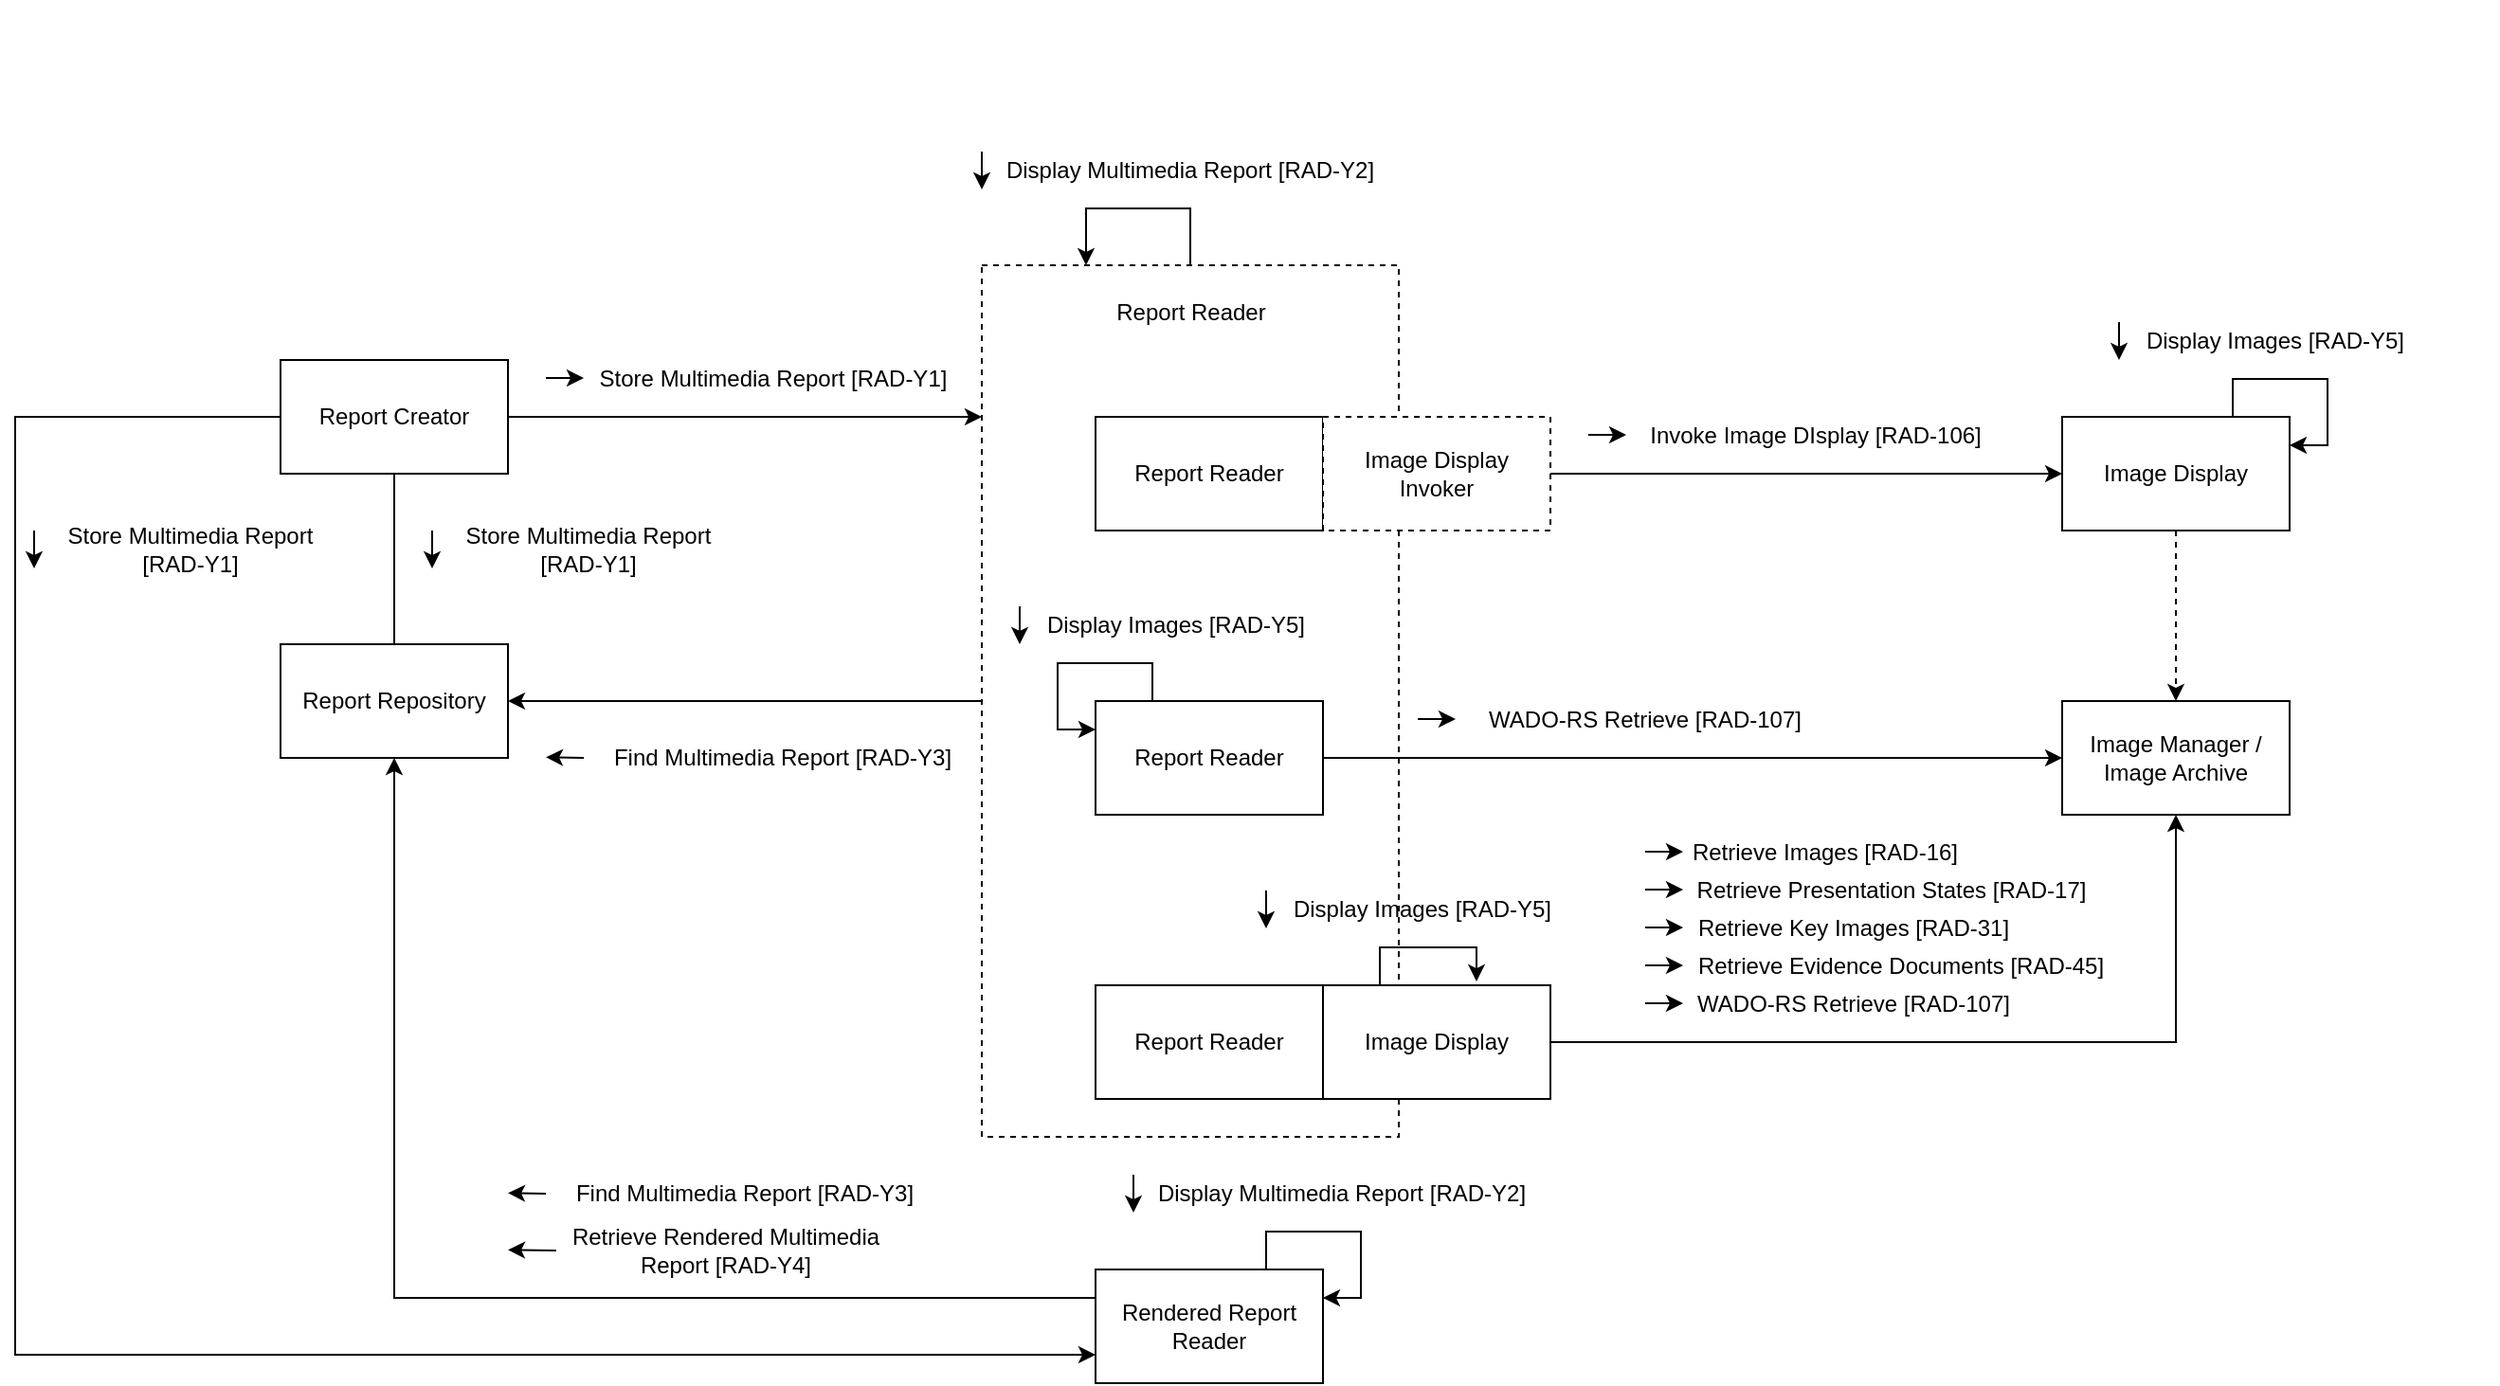 <mxfile version="16.5.1" type="device"><diagram id="ha8l6EJabhbCczOTI_yp" name="SingleReportReader"><mxGraphModel dx="1359" dy="757" grid="1" gridSize="10" guides="1" tooltips="1" connect="1" arrows="1" fold="1" page="1" pageScale="1" pageWidth="850" pageHeight="1100" math="0" shadow="0"><root><mxCell id="0"/><mxCell id="1" parent="0"/><mxCell id="gI6C1-LNYqZRYp0VZIib-60" style="edgeStyle=orthogonalEdgeStyle;rounded=0;orthogonalLoop=1;jettySize=auto;html=1;entryX=1;entryY=0.5;entryDx=0;entryDy=0;" parent="1" source="gI6C1-LNYqZRYp0VZIib-57" target="cAq2ssSAJv_AFR9RzJ-P-7" edge="1"><mxGeometry relative="1" as="geometry"/></mxCell><mxCell id="gI6C1-LNYqZRYp0VZIib-57" value="" style="rounded=0;whiteSpace=wrap;html=1;dashed=1;" parent="1" vertex="1"><mxGeometry x="540" y="230" width="220" height="460" as="geometry"/></mxCell><mxCell id="cAq2ssSAJv_AFR9RzJ-P-6" value="Report Reader" style="rounded=0;whiteSpace=wrap;html=1;" parent="1" vertex="1"><mxGeometry x="600" y="310" width="120" height="60" as="geometry"/></mxCell><mxCell id="cAq2ssSAJv_AFR9RzJ-P-46" value="" style="group" parent="1" vertex="1" connectable="0"><mxGeometry x="540" y="170" width="200" height="20" as="geometry"/></mxCell><mxCell id="cAq2ssSAJv_AFR9RzJ-P-47" value="Display Multimedia Report [RAD-Y2]" style="text;html=1;strokeColor=none;fillColor=none;align=center;verticalAlign=middle;whiteSpace=wrap;rounded=0;" parent="cAq2ssSAJv_AFR9RzJ-P-46" vertex="1"><mxGeometry x="10" width="200" height="20" as="geometry"/></mxCell><mxCell id="cAq2ssSAJv_AFR9RzJ-P-48" value="" style="endArrow=classic;html=1;" parent="cAq2ssSAJv_AFR9RzJ-P-46" edge="1"><mxGeometry width="50" height="50" relative="1" as="geometry"><mxPoint as="sourcePoint"/><mxPoint y="20" as="targetPoint"/></mxGeometry></mxCell><mxCell id="cAq2ssSAJv_AFR9RzJ-P-64" value="Image Manager / Image Archive" style="rounded=0;whiteSpace=wrap;html=1;" parent="1" vertex="1"><mxGeometry x="1110" y="460" width="120" height="60" as="geometry"/></mxCell><mxCell id="gI6C1-LNYqZRYp0VZIib-67" style="edgeStyle=orthogonalEdgeStyle;rounded=0;orthogonalLoop=1;jettySize=auto;html=1;entryX=0.5;entryY=0;entryDx=0;entryDy=0;dashed=1;" parent="1" source="cAq2ssSAJv_AFR9RzJ-P-73" target="cAq2ssSAJv_AFR9RzJ-P-64" edge="1"><mxGeometry relative="1" as="geometry"/></mxCell><mxCell id="cAq2ssSAJv_AFR9RzJ-P-73" value="Image Display" style="rounded=0;whiteSpace=wrap;html=1;" parent="1" vertex="1"><mxGeometry x="1110" y="310" width="120" height="60" as="geometry"/></mxCell><mxCell id="gI6C1-LNYqZRYp0VZIib-4" style="edgeStyle=orthogonalEdgeStyle;rounded=0;orthogonalLoop=1;jettySize=auto;html=1;exitX=1;exitY=0.5;exitDx=0;exitDy=0;entryX=0;entryY=0.5;entryDx=0;entryDy=0;" parent="1" source="gI6C1-LNYqZRYp0VZIib-1" target="cAq2ssSAJv_AFR9RzJ-P-73" edge="1"><mxGeometry relative="1" as="geometry"/></mxCell><mxCell id="gI6C1-LNYqZRYp0VZIib-1" value="Image Display Invoker" style="rounded=0;whiteSpace=wrap;html=1;dashed=1;" parent="1" vertex="1"><mxGeometry x="720" y="310" width="120" height="60" as="geometry"/></mxCell><mxCell id="gI6C1-LNYqZRYp0VZIib-3" value="" style="group" parent="1" vertex="1" connectable="0"><mxGeometry x="860" y="310" width="220" height="20" as="geometry"/></mxCell><mxCell id="cAq2ssSAJv_AFR9RzJ-P-77" value="Invoke Image DIsplay [RAD-106]" style="text;html=1;strokeColor=none;fillColor=none;align=center;verticalAlign=middle;whiteSpace=wrap;rounded=0;" parent="gI6C1-LNYqZRYp0VZIib-3" vertex="1"><mxGeometry x="20" width="200" height="20" as="geometry"/></mxCell><mxCell id="gI6C1-LNYqZRYp0VZIib-2" value="" style="endArrow=classic;html=1;" parent="gI6C1-LNYqZRYp0VZIib-3" edge="1"><mxGeometry width="50" height="50" relative="1" as="geometry"><mxPoint y="9.5" as="sourcePoint"/><mxPoint x="20" y="9.5" as="targetPoint"/></mxGeometry></mxCell><mxCell id="gI6C1-LNYqZRYp0VZIib-14" style="edgeStyle=orthogonalEdgeStyle;rounded=0;orthogonalLoop=1;jettySize=auto;html=1;exitX=1;exitY=0.5;exitDx=0;exitDy=0;entryX=0;entryY=0.5;entryDx=0;entryDy=0;" parent="1" source="gI6C1-LNYqZRYp0VZIib-5" target="cAq2ssSAJv_AFR9RzJ-P-64" edge="1"><mxGeometry relative="1" as="geometry"/></mxCell><mxCell id="gI6C1-LNYqZRYp0VZIib-5" value="Report Reader" style="rounded=0;whiteSpace=wrap;html=1;" parent="1" vertex="1"><mxGeometry x="600" y="460" width="120" height="60" as="geometry"/></mxCell><mxCell id="gI6C1-LNYqZRYp0VZIib-15" value="" style="group" parent="1" vertex="1" connectable="0"><mxGeometry x="770" y="460" width="220" height="20" as="geometry"/></mxCell><mxCell id="gI6C1-LNYqZRYp0VZIib-16" value="WADO-RS Retrieve [RAD-107]" style="text;html=1;strokeColor=none;fillColor=none;align=center;verticalAlign=middle;whiteSpace=wrap;rounded=0;" parent="gI6C1-LNYqZRYp0VZIib-15" vertex="1"><mxGeometry x="20" width="200" height="20" as="geometry"/></mxCell><mxCell id="gI6C1-LNYqZRYp0VZIib-17" value="" style="endArrow=classic;html=1;" parent="gI6C1-LNYqZRYp0VZIib-15" edge="1"><mxGeometry width="50" height="50" relative="1" as="geometry"><mxPoint y="9.5" as="sourcePoint"/><mxPoint x="20" y="9.5" as="targetPoint"/></mxGeometry></mxCell><mxCell id="gI6C1-LNYqZRYp0VZIib-18" value="Report Reader" style="rounded=0;whiteSpace=wrap;html=1;" parent="1" vertex="1"><mxGeometry x="600" y="610" width="120" height="60" as="geometry"/></mxCell><mxCell id="gI6C1-LNYqZRYp0VZIib-24" style="edgeStyle=orthogonalEdgeStyle;rounded=0;orthogonalLoop=1;jettySize=auto;html=1;exitX=1;exitY=0.5;exitDx=0;exitDy=0;entryX=0.5;entryY=1;entryDx=0;entryDy=0;" parent="1" source="gI6C1-LNYqZRYp0VZIib-25" target="cAq2ssSAJv_AFR9RzJ-P-64" edge="1"><mxGeometry relative="1" as="geometry"><mxPoint x="1110" y="640" as="targetPoint"/></mxGeometry></mxCell><mxCell id="gI6C1-LNYqZRYp0VZIib-25" value="Image Display" style="rounded=0;whiteSpace=wrap;html=1;" parent="1" vertex="1"><mxGeometry x="720" y="610" width="120" height="60" as="geometry"/></mxCell><mxCell id="gI6C1-LNYqZRYp0VZIib-29" value="" style="group" parent="1" vertex="1" connectable="0"><mxGeometry x="890" y="570" width="250" height="40" as="geometry"/></mxCell><mxCell id="gI6C1-LNYqZRYp0VZIib-30" value="Retrieve Key Images [RAD-31]" style="text;html=1;strokeColor=none;fillColor=none;align=center;verticalAlign=middle;whiteSpace=wrap;rounded=0;" parent="gI6C1-LNYqZRYp0VZIib-29" vertex="1"><mxGeometry x="10" width="200" height="20" as="geometry"/></mxCell><mxCell id="gI6C1-LNYqZRYp0VZIib-31" value="" style="endArrow=classic;html=1;" parent="gI6C1-LNYqZRYp0VZIib-29" edge="1"><mxGeometry width="50" height="50" relative="1" as="geometry"><mxPoint y="9.5" as="sourcePoint"/><mxPoint x="20" y="9.5" as="targetPoint"/></mxGeometry></mxCell><mxCell id="gI6C1-LNYqZRYp0VZIib-32" value="" style="group" parent="gI6C1-LNYqZRYp0VZIib-29" vertex="1" connectable="0"><mxGeometry y="20" width="250" height="20" as="geometry"/></mxCell><mxCell id="gI6C1-LNYqZRYp0VZIib-33" value="Retrieve Evidence Documents [RAD-45]" style="text;html=1;strokeColor=none;fillColor=none;align=center;verticalAlign=middle;whiteSpace=wrap;rounded=0;" parent="gI6C1-LNYqZRYp0VZIib-32" vertex="1"><mxGeometry x="20" width="230" height="20" as="geometry"/></mxCell><mxCell id="gI6C1-LNYqZRYp0VZIib-34" value="" style="endArrow=classic;html=1;" parent="gI6C1-LNYqZRYp0VZIib-32" edge="1"><mxGeometry width="50" height="50" relative="1" as="geometry"><mxPoint y="9.5" as="sourcePoint"/><mxPoint x="20" y="9.5" as="targetPoint"/></mxGeometry></mxCell><mxCell id="gI6C1-LNYqZRYp0VZIib-35" value="" style="group" parent="1" vertex="1" connectable="0"><mxGeometry x="890" y="610" width="250" height="20" as="geometry"/></mxCell><mxCell id="gI6C1-LNYqZRYp0VZIib-36" value="WADO-RS Retrieve [RAD-107]" style="text;html=1;strokeColor=none;fillColor=none;align=center;verticalAlign=middle;whiteSpace=wrap;rounded=0;" parent="gI6C1-LNYqZRYp0VZIib-35" vertex="1"><mxGeometry x="10" width="200" height="20" as="geometry"/></mxCell><mxCell id="gI6C1-LNYqZRYp0VZIib-37" value="" style="endArrow=classic;html=1;" parent="gI6C1-LNYqZRYp0VZIib-35" edge="1"><mxGeometry width="50" height="50" relative="1" as="geometry"><mxPoint y="9.5" as="sourcePoint"/><mxPoint x="20" y="9.5" as="targetPoint"/></mxGeometry></mxCell><mxCell id="gI6C1-LNYqZRYp0VZIib-50" value="" style="group" parent="1" vertex="1" connectable="0"><mxGeometry x="310" y="480" width="210" height="20" as="geometry"/></mxCell><mxCell id="gI6C1-LNYqZRYp0VZIib-48" value="" style="endArrow=classic;html=1;" parent="gI6C1-LNYqZRYp0VZIib-50" edge="1"><mxGeometry width="50" height="50" relative="1" as="geometry"><mxPoint x="20" y="10" as="sourcePoint"/><mxPoint y="9.66" as="targetPoint"/></mxGeometry></mxCell><mxCell id="gI6C1-LNYqZRYp0VZIib-52" value="" style="group" parent="1" vertex="1" connectable="0"><mxGeometry x="200" y="90" width="340" height="460" as="geometry"/></mxCell><mxCell id="gI6C1-LNYqZRYp0VZIib-49" value="Find Multimedia Report [RAD-Y3]" style="text;html=1;strokeColor=none;fillColor=none;align=center;verticalAlign=middle;whiteSpace=wrap;rounded=0;" parent="gI6C1-LNYqZRYp0VZIib-52" vertex="1"><mxGeometry x="140" y="390" width="190" height="20" as="geometry"/></mxCell><mxCell id="cAq2ssSAJv_AFR9RzJ-P-7" value="Report Repository" style="rounded=0;whiteSpace=wrap;html=1;" parent="gI6C1-LNYqZRYp0VZIib-52" vertex="1"><mxGeometry x="-30" y="340" width="120" height="60" as="geometry"/></mxCell><mxCell id="cAq2ssSAJv_AFR9RzJ-P-4" value="Report Creator" style="rounded=0;whiteSpace=wrap;html=1;" parent="gI6C1-LNYqZRYp0VZIib-52" vertex="1"><mxGeometry x="-30" y="190" width="120" height="60" as="geometry"/></mxCell><mxCell id="cAq2ssSAJv_AFR9RzJ-P-43" style="edgeStyle=orthogonalEdgeStyle;rounded=0;orthogonalLoop=1;jettySize=auto;html=1;entryX=0.5;entryY=0;entryDx=0;entryDy=0;endArrow=none;endFill=0;" parent="gI6C1-LNYqZRYp0VZIib-52" source="cAq2ssSAJv_AFR9RzJ-P-4" target="cAq2ssSAJv_AFR9RzJ-P-7" edge="1"><mxGeometry relative="1" as="geometry"/></mxCell><mxCell id="7n9qlJq3Zm-A0iWPdPEW-2" value="" style="group" parent="gI6C1-LNYqZRYp0VZIib-52" vertex="1" connectable="0"><mxGeometry x="110" y="190" width="220" height="20" as="geometry"/></mxCell><mxCell id="7n9qlJq3Zm-A0iWPdPEW-3" value="Store Multimedia Report [RAD-Y1]" style="text;html=1;strokeColor=none;fillColor=none;align=center;verticalAlign=middle;whiteSpace=wrap;rounded=0;" parent="7n9qlJq3Zm-A0iWPdPEW-2" vertex="1"><mxGeometry x="20" width="200" height="20" as="geometry"/></mxCell><mxCell id="7n9qlJq3Zm-A0iWPdPEW-4" value="" style="endArrow=classic;html=1;" parent="7n9qlJq3Zm-A0iWPdPEW-2" edge="1"><mxGeometry width="50" height="50" relative="1" as="geometry"><mxPoint y="9.5" as="sourcePoint"/><mxPoint x="20" y="9.5" as="targetPoint"/></mxGeometry></mxCell><mxCell id="gI6C1-LNYqZRYp0VZIib-38" value="" style="group" parent="gI6C1-LNYqZRYp0VZIib-52" vertex="1" connectable="0"><mxGeometry x="50" y="280" width="200" height="20" as="geometry"/></mxCell><mxCell id="gI6C1-LNYqZRYp0VZIib-39" value="Store Multimedia Report [RAD-Y1]" style="text;html=1;strokeColor=none;fillColor=none;align=center;verticalAlign=middle;whiteSpace=wrap;rounded=0;" parent="gI6C1-LNYqZRYp0VZIib-38" vertex="1"><mxGeometry x="5" width="155" height="20" as="geometry"/></mxCell><mxCell id="gI6C1-LNYqZRYp0VZIib-40" value="" style="endArrow=classic;html=1;" parent="gI6C1-LNYqZRYp0VZIib-38" edge="1"><mxGeometry width="50" height="50" relative="1" as="geometry"><mxPoint as="sourcePoint"/><mxPoint y="20" as="targetPoint"/></mxGeometry></mxCell><mxCell id="gI6C1-LNYqZRYp0VZIib-59" value="Report Reader" style="text;html=1;strokeColor=none;fillColor=none;align=center;verticalAlign=middle;whiteSpace=wrap;rounded=0;dashed=1;" parent="1" vertex="1"><mxGeometry x="592.5" y="240" width="115" height="30" as="geometry"/></mxCell><mxCell id="gI6C1-LNYqZRYp0VZIib-69" value="" style="group" parent="1" vertex="1" connectable="0"><mxGeometry x="890" y="530" width="250" height="20" as="geometry"/></mxCell><mxCell id="gI6C1-LNYqZRYp0VZIib-70" value="Retrieve Images [RAD-16]" style="text;html=1;strokeColor=none;fillColor=none;align=center;verticalAlign=middle;whiteSpace=wrap;rounded=0;" parent="gI6C1-LNYqZRYp0VZIib-69" vertex="1"><mxGeometry x="10" width="170" height="20" as="geometry"/></mxCell><mxCell id="gI6C1-LNYqZRYp0VZIib-71" value="" style="endArrow=classic;html=1;" parent="gI6C1-LNYqZRYp0VZIib-69" edge="1"><mxGeometry width="50" height="50" relative="1" as="geometry"><mxPoint y="9.5" as="sourcePoint"/><mxPoint x="20" y="9.5" as="targetPoint"/></mxGeometry></mxCell><mxCell id="DvoIIngaYniqfJwEpeaO-2" style="edgeStyle=orthogonalEdgeStyle;rounded=0;orthogonalLoop=1;jettySize=auto;html=1;exitX=0.5;exitY=0;exitDx=0;exitDy=0;entryX=0.25;entryY=0;entryDx=0;entryDy=0;" parent="1" source="gI6C1-LNYqZRYp0VZIib-57" target="gI6C1-LNYqZRYp0VZIib-57" edge="1"><mxGeometry relative="1" as="geometry"><mxPoint x="690" y="205" as="sourcePoint"/><mxPoint x="780" y="230" as="targetPoint"/><Array as="points"><mxPoint x="650" y="200"/><mxPoint x="595" y="200"/></Array></mxGeometry></mxCell><mxCell id="DvoIIngaYniqfJwEpeaO-3" value="" style="group" parent="1" vertex="1" connectable="0"><mxGeometry x="560" y="410" width="200" height="20" as="geometry"/></mxCell><mxCell id="DvoIIngaYniqfJwEpeaO-4" value="Display Images [RAD-Y5]" style="text;html=1;strokeColor=none;fillColor=none;align=center;verticalAlign=middle;whiteSpace=wrap;rounded=0;" parent="DvoIIngaYniqfJwEpeaO-3" vertex="1"><mxGeometry x="10" width="145" height="20" as="geometry"/></mxCell><mxCell id="DvoIIngaYniqfJwEpeaO-5" value="" style="endArrow=classic;html=1;" parent="DvoIIngaYniqfJwEpeaO-3" edge="1"><mxGeometry width="50" height="50" relative="1" as="geometry"><mxPoint as="sourcePoint"/><mxPoint y="20" as="targetPoint"/></mxGeometry></mxCell><mxCell id="7n9qlJq3Zm-A0iWPdPEW-1" style="edgeStyle=orthogonalEdgeStyle;rounded=0;orthogonalLoop=1;jettySize=auto;html=1;" parent="1" source="cAq2ssSAJv_AFR9RzJ-P-4" edge="1"><mxGeometry relative="1" as="geometry"><mxPoint x="540" y="310" as="targetPoint"/></mxGeometry></mxCell><mxCell id="7n9qlJq3Zm-A0iWPdPEW-13" style="edgeStyle=orthogonalEdgeStyle;rounded=0;orthogonalLoop=1;jettySize=auto;html=1;entryX=0.5;entryY=1;entryDx=0;entryDy=0;exitX=0;exitY=0.25;exitDx=0;exitDy=0;" parent="1" source="7n9qlJq3Zm-A0iWPdPEW-5" target="cAq2ssSAJv_AFR9RzJ-P-7" edge="1"><mxGeometry relative="1" as="geometry"/></mxCell><mxCell id="7n9qlJq3Zm-A0iWPdPEW-5" value="Rendered Report Reader" style="rounded=0;whiteSpace=wrap;html=1;" parent="1" vertex="1"><mxGeometry x="600" y="760" width="120" height="60" as="geometry"/></mxCell><mxCell id="7n9qlJq3Zm-A0iWPdPEW-6" style="edgeStyle=orthogonalEdgeStyle;rounded=0;orthogonalLoop=1;jettySize=auto;html=1;entryX=0;entryY=0.75;entryDx=0;entryDy=0;" parent="1" source="cAq2ssSAJv_AFR9RzJ-P-4" target="7n9qlJq3Zm-A0iWPdPEW-5" edge="1"><mxGeometry relative="1" as="geometry"><Array as="points"><mxPoint x="30" y="310"/><mxPoint x="30" y="805"/></Array></mxGeometry></mxCell><mxCell id="7n9qlJq3Zm-A0iWPdPEW-7" value="" style="group" parent="1" vertex="1" connectable="0"><mxGeometry x="40" y="370" width="200" height="20" as="geometry"/></mxCell><mxCell id="7n9qlJq3Zm-A0iWPdPEW-8" value="Store Multimedia Report [RAD-Y1]" style="text;html=1;strokeColor=none;fillColor=none;align=center;verticalAlign=middle;whiteSpace=wrap;rounded=0;" parent="7n9qlJq3Zm-A0iWPdPEW-7" vertex="1"><mxGeometry x="5" width="155" height="20" as="geometry"/></mxCell><mxCell id="7n9qlJq3Zm-A0iWPdPEW-9" value="" style="endArrow=classic;html=1;" parent="7n9qlJq3Zm-A0iWPdPEW-7" edge="1"><mxGeometry width="50" height="50" relative="1" as="geometry"><mxPoint as="sourcePoint"/><mxPoint y="20" as="targetPoint"/></mxGeometry></mxCell><mxCell id="7n9qlJq3Zm-A0iWPdPEW-14" value="" style="group" parent="1" vertex="1" connectable="0"><mxGeometry x="290" y="710" width="210" height="20" as="geometry"/></mxCell><mxCell id="7n9qlJq3Zm-A0iWPdPEW-15" value="" style="endArrow=classic;html=1;" parent="7n9qlJq3Zm-A0iWPdPEW-14" edge="1"><mxGeometry width="50" height="50" relative="1" as="geometry"><mxPoint x="20" y="10" as="sourcePoint"/><mxPoint y="9.66" as="targetPoint"/></mxGeometry></mxCell><mxCell id="7n9qlJq3Zm-A0iWPdPEW-16" value="" style="group" parent="1" vertex="1" connectable="0"><mxGeometry x="290" y="740" width="280" height="20" as="geometry"/></mxCell><mxCell id="7n9qlJq3Zm-A0iWPdPEW-17" value="" style="endArrow=classic;html=1;" parent="7n9qlJq3Zm-A0iWPdPEW-16" edge="1"><mxGeometry width="50" height="50" relative="1" as="geometry"><mxPoint x="25.455" y="10" as="sourcePoint"/><mxPoint y="9.66" as="targetPoint"/></mxGeometry></mxCell><mxCell id="7n9qlJq3Zm-A0iWPdPEW-18" value="Retrieve Rendered Multimedia&lt;br&gt;Report [RAD-Y4]" style="text;html=1;strokeColor=none;fillColor=none;align=center;verticalAlign=middle;whiteSpace=wrap;rounded=0;" parent="7n9qlJq3Zm-A0iWPdPEW-16" vertex="1"><mxGeometry width="230" height="20" as="geometry"/></mxCell><mxCell id="7n9qlJq3Zm-A0iWPdPEW-19" value="Find Multimedia Report [RAD-Y3]" style="text;html=1;strokeColor=none;fillColor=none;align=center;verticalAlign=middle;whiteSpace=wrap;rounded=0;" parent="1" vertex="1"><mxGeometry x="320" y="710" width="190" height="20" as="geometry"/></mxCell><mxCell id="T2xPyvxwS5Dp4l_oWETF-1" style="edgeStyle=orthogonalEdgeStyle;rounded=0;orthogonalLoop=1;jettySize=auto;html=1;exitX=0.25;exitY=0;exitDx=0;exitDy=0;entryX=0;entryY=0.25;entryDx=0;entryDy=0;" parent="1" source="gI6C1-LNYqZRYp0VZIib-5" target="gI6C1-LNYqZRYp0VZIib-5" edge="1"><mxGeometry relative="1" as="geometry"><Array as="points"><mxPoint x="630" y="440"/><mxPoint x="580" y="440"/><mxPoint x="580" y="475"/></Array></mxGeometry></mxCell><mxCell id="T2xPyvxwS5Dp4l_oWETF-5" style="edgeStyle=orthogonalEdgeStyle;rounded=0;orthogonalLoop=1;jettySize=auto;html=1;exitX=0.75;exitY=0;exitDx=0;exitDy=0;entryX=1;entryY=0.25;entryDx=0;entryDy=0;" parent="1" source="cAq2ssSAJv_AFR9RzJ-P-73" target="cAq2ssSAJv_AFR9RzJ-P-73" edge="1"><mxGeometry relative="1" as="geometry"><Array as="points"><mxPoint x="1200" y="290"/><mxPoint x="1250" y="290"/><mxPoint x="1250" y="325"/></Array></mxGeometry></mxCell><mxCell id="T2xPyvxwS5Dp4l_oWETF-6" value="" style="group" parent="1" vertex="1" connectable="0"><mxGeometry x="1140" y="260" width="200" height="20" as="geometry"/></mxCell><mxCell id="T2xPyvxwS5Dp4l_oWETF-7" value="Display Images [RAD-Y5]" style="text;html=1;strokeColor=none;fillColor=none;align=center;verticalAlign=middle;whiteSpace=wrap;rounded=0;" parent="T2xPyvxwS5Dp4l_oWETF-6" vertex="1"><mxGeometry x="10" width="145" height="20" as="geometry"/></mxCell><mxCell id="T2xPyvxwS5Dp4l_oWETF-8" value="" style="endArrow=classic;html=1;" parent="T2xPyvxwS5Dp4l_oWETF-6" edge="1"><mxGeometry width="50" height="50" relative="1" as="geometry"><mxPoint as="sourcePoint"/><mxPoint y="20" as="targetPoint"/></mxGeometry></mxCell><mxCell id="T2xPyvxwS5Dp4l_oWETF-9" style="edgeStyle=orthogonalEdgeStyle;rounded=0;orthogonalLoop=1;jettySize=auto;html=1;exitX=0.25;exitY=0;exitDx=0;exitDy=0;entryX=0.675;entryY=-0.033;entryDx=0;entryDy=0;entryPerimeter=0;" parent="1" source="gI6C1-LNYqZRYp0VZIib-25" target="gI6C1-LNYqZRYp0VZIib-25" edge="1"><mxGeometry relative="1" as="geometry"><Array as="points"><mxPoint x="750" y="590"/><mxPoint x="801" y="590"/></Array></mxGeometry></mxCell><mxCell id="T2xPyvxwS5Dp4l_oWETF-10" value="" style="group" parent="1" vertex="1" connectable="0"><mxGeometry x="690" y="560" width="200" height="20" as="geometry"/></mxCell><mxCell id="T2xPyvxwS5Dp4l_oWETF-11" value="Display Images [RAD-Y5]" style="text;html=1;strokeColor=none;fillColor=none;align=center;verticalAlign=middle;whiteSpace=wrap;rounded=0;" parent="T2xPyvxwS5Dp4l_oWETF-10" vertex="1"><mxGeometry x="10" width="145" height="20" as="geometry"/></mxCell><mxCell id="T2xPyvxwS5Dp4l_oWETF-12" value="" style="endArrow=classic;html=1;" parent="T2xPyvxwS5Dp4l_oWETF-10" edge="1"><mxGeometry width="50" height="50" relative="1" as="geometry"><mxPoint as="sourcePoint"/><mxPoint y="20" as="targetPoint"/></mxGeometry></mxCell><mxCell id="T2xPyvxwS5Dp4l_oWETF-13" style="edgeStyle=orthogonalEdgeStyle;rounded=0;orthogonalLoop=1;jettySize=auto;html=1;exitX=0.75;exitY=0;exitDx=0;exitDy=0;entryX=1;entryY=0.25;entryDx=0;entryDy=0;" parent="1" source="7n9qlJq3Zm-A0iWPdPEW-5" target="7n9qlJq3Zm-A0iWPdPEW-5" edge="1"><mxGeometry relative="1" as="geometry"><Array as="points"><mxPoint x="690" y="740"/><mxPoint x="740" y="740"/><mxPoint x="740" y="775"/></Array></mxGeometry></mxCell><mxCell id="T2xPyvxwS5Dp4l_oWETF-14" value="" style="group" parent="1" vertex="1" connectable="0"><mxGeometry x="620" y="710" width="200" height="20" as="geometry"/></mxCell><mxCell id="T2xPyvxwS5Dp4l_oWETF-15" value="Display Multimedia Report [RAD-Y2]" style="text;html=1;strokeColor=none;fillColor=none;align=center;verticalAlign=middle;whiteSpace=wrap;rounded=0;" parent="T2xPyvxwS5Dp4l_oWETF-14" vertex="1"><mxGeometry x="10" width="200" height="20" as="geometry"/></mxCell><mxCell id="T2xPyvxwS5Dp4l_oWETF-16" value="" style="endArrow=classic;html=1;" parent="T2xPyvxwS5Dp4l_oWETF-14" edge="1"><mxGeometry width="50" height="50" relative="1" as="geometry"><mxPoint as="sourcePoint"/><mxPoint y="20" as="targetPoint"/></mxGeometry></mxCell><mxCell id="hDg-cb7Is04A789TvBJ9-3" value="" style="group" vertex="1" connectable="0" parent="1"><mxGeometry x="890" y="550" width="250" height="20" as="geometry"/></mxCell><mxCell id="hDg-cb7Is04A789TvBJ9-4" value="Retrieve Presentation States [RAD-17]" style="text;html=1;strokeColor=none;fillColor=none;align=center;verticalAlign=middle;whiteSpace=wrap;rounded=0;" vertex="1" parent="hDg-cb7Is04A789TvBJ9-3"><mxGeometry x="10" width="240" height="20" as="geometry"/></mxCell><mxCell id="hDg-cb7Is04A789TvBJ9-5" value="" style="endArrow=classic;html=1;" edge="1" parent="hDg-cb7Is04A789TvBJ9-3"><mxGeometry width="50" height="50" relative="1" as="geometry"><mxPoint y="9.5" as="sourcePoint"/><mxPoint x="20" y="9.5" as="targetPoint"/></mxGeometry></mxCell></root></mxGraphModel></diagram></mxfile>